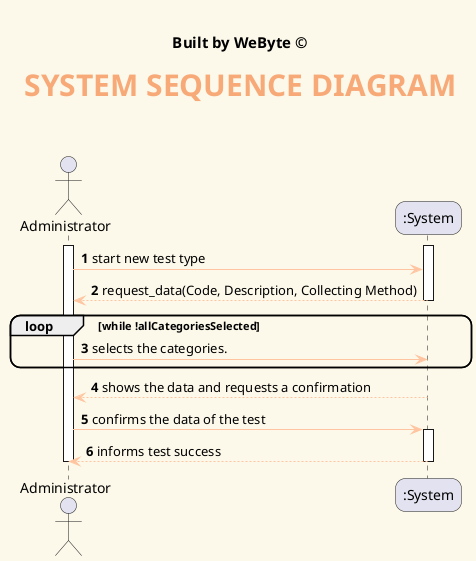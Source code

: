 @startuml
' ======= layout =========
skinparam backgroundColor #fcf9ea
skinparam titleBorderRoundCorner 15
skinparam titleFontSize 30
skinparam classAttributeIconSize 0
skinparam titleFontName Arial Black
skinparam titleFontColor #f8a978
skinparam roundcorner 20
skinparam stereotypeCBackgroundColor ffc5a1
skinparam class {

ArrowColor ffc5a1
BorderColor White
BackgroundColor badfdb
}


' ======= title =========
center header


<font color=Black size=15><b>Built by WeByte ©</font>
endheader
title <b>SYSTEM SEQUENCE DIAGRAM\n
autonumber
'hide footbox
actor "Administrator" as Administrator

participant ":System" as System

activate Administrator
activate System
Administrator -> System : start new test type
System --> Administrator : request_data(Code, Description, Collecting Method)
deactivate System
loop while !allCategoriesSelected
Administrator -> System : selects the categories.
end
activate System
System --> Administrator : shows the data and requests a confirmation
deactivate System
Administrator -> System : confirms the data of the test
activate System
System --> Administrator : informs test success
deactivate System
deactivate Administrator

@enduml
